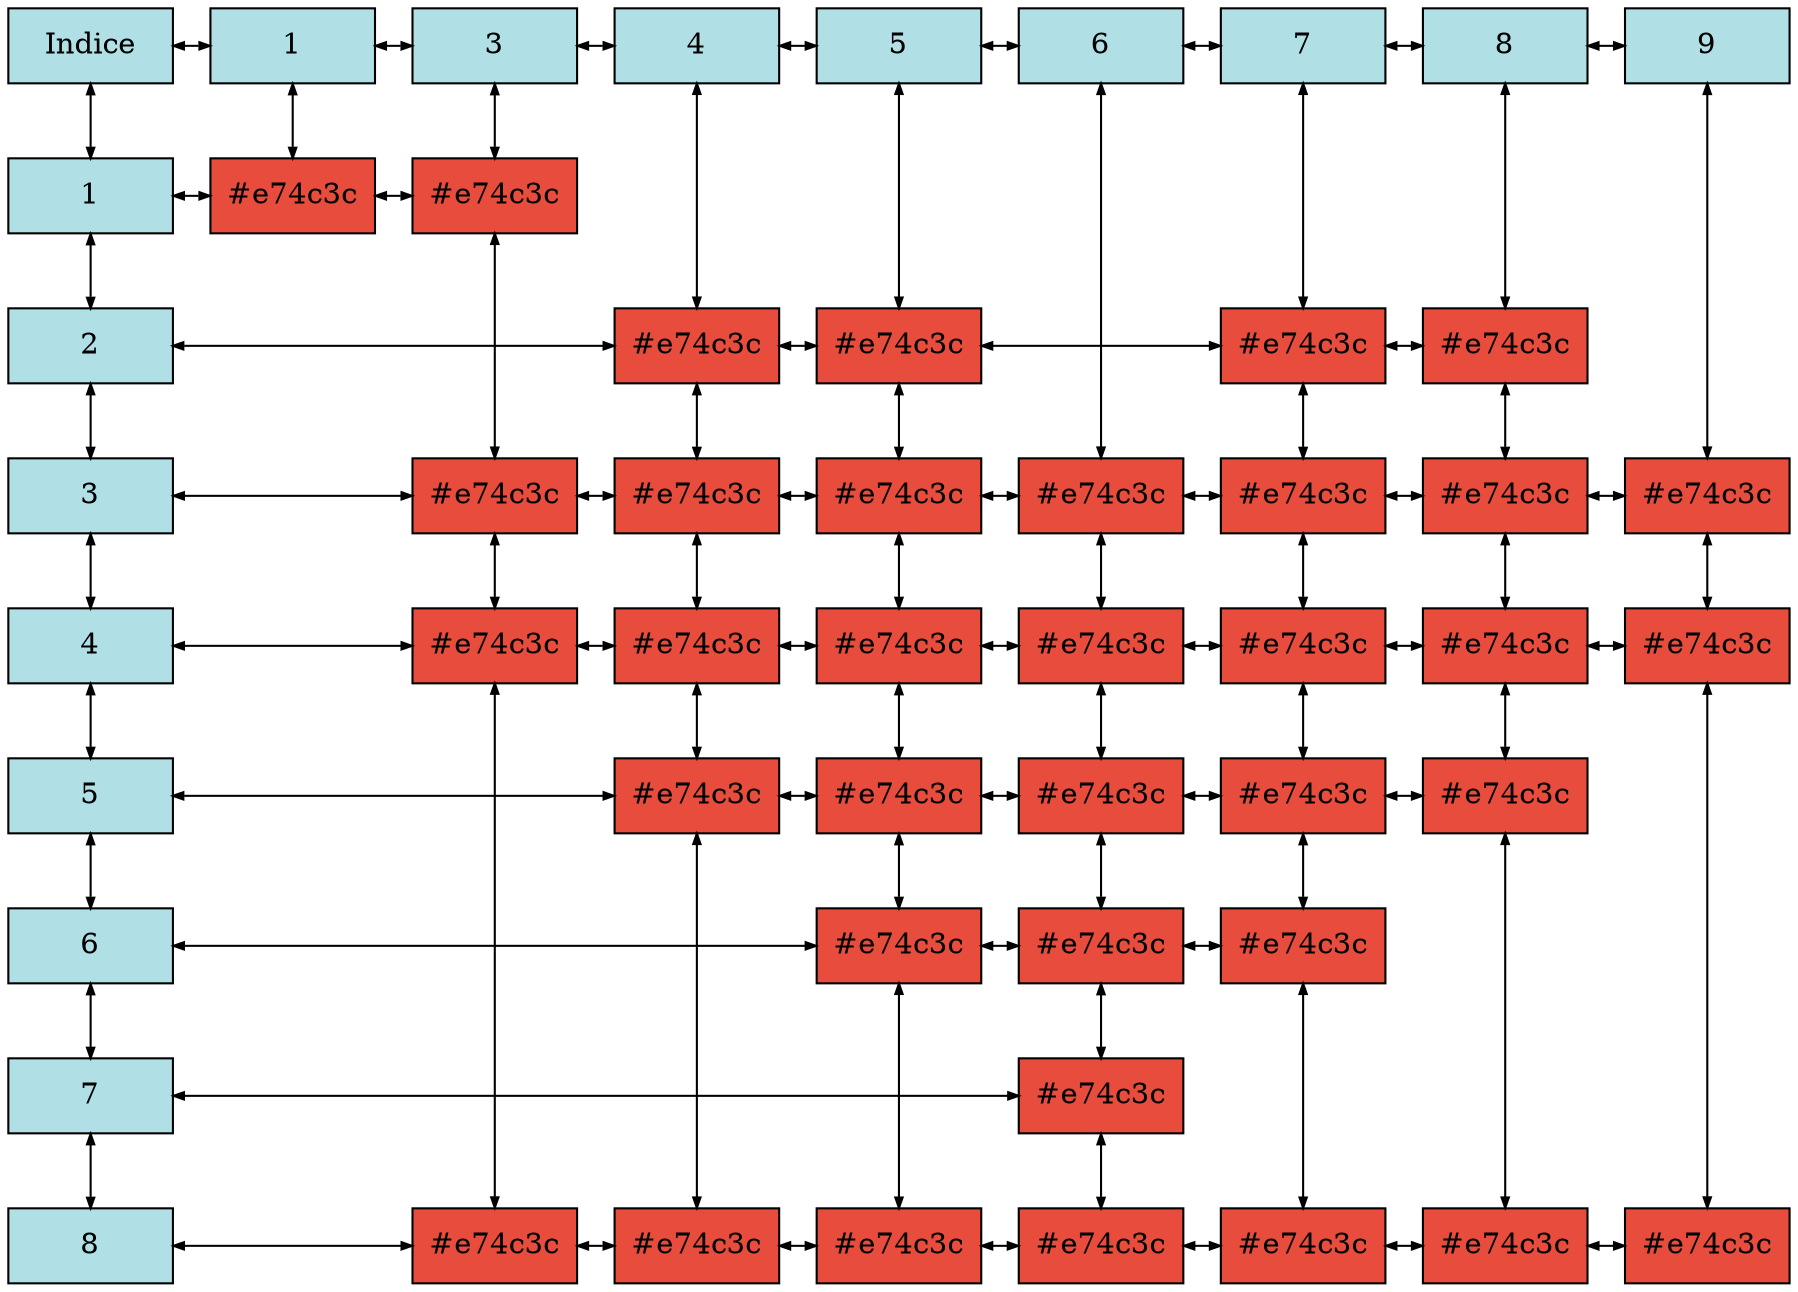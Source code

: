 digraph grafica{
	rankdir=TB;
	rank=same;
	node [shape = box, style=filled, fillcolor = powderblue];
	concentrate=true
subgraph cluster_0 {
		nodo0y0 [  label = "Indice", width = 1.1, group = 0];
		nodo0y1 [  label = "1", width=1.1, group = 0];
		nodo0y2 [  label = "2", width=1.1, group = 0];
		nodo0y3 [  label = "3", width=1.1, group = 0];
		nodo0y4 [  label = "4", width=1.1, group = 0];
		nodo0y5 [  label = "5", width=1.1, group = 0];
		nodo0y6 [  label = "6", width=1.1, group = 0];
		nodo0y7 [  label = "7", width=1.1, group = 0];
		nodo0y8 [  label = "8", width=1.1, group = 0];

		color=white;
}
subgraph cluster_1 {
		nodo1y0 [  label = "1", width=1.1, group = 1];
		nodo1y1 [ label = "#e74c3c" fillcolor="#e74c3c", width = 1.1, group = 1];

		color=white;
}
subgraph cluster_3 {
		nodo3y0 [  label = "3", width=1.1, group = 3];
		nodo3y1 [ label = "#e74c3c" fillcolor="#e74c3c", width = 1.1, group = 3];
		nodo3y3 [ label = "#e74c3c" fillcolor="#e74c3c", width = 1.1, group = 3];
		nodo3y4 [ label = "#e74c3c" fillcolor="#e74c3c", width = 1.1, group = 3];
		nodo3y8 [ label = "#e74c3c" fillcolor="#e74c3c", width = 1.1, group = 3];

		color=white;
}
subgraph cluster_4 {
		nodo4y0 [  label = "4", width=1.1, group = 4];
		nodo4y2 [ label = "#e74c3c" fillcolor="#e74c3c", width = 1.1, group = 4];
		nodo4y3 [ label = "#e74c3c" fillcolor="#e74c3c", width = 1.1, group = 4];
		nodo4y4 [ label = "#e74c3c" fillcolor="#e74c3c", width = 1.1, group = 4];
		nodo4y5 [ label = "#e74c3c" fillcolor="#e74c3c", width = 1.1, group = 4];
		nodo4y8 [ label = "#e74c3c" fillcolor="#e74c3c", width = 1.1, group = 4];

		color=white;
}
subgraph cluster_5 {
		nodo5y0 [  label = "5", width=1.1, group = 5];
		nodo5y2 [ label = "#e74c3c" fillcolor="#e74c3c", width = 1.1, group = 5];
		nodo5y3 [ label = "#e74c3c" fillcolor="#e74c3c", width = 1.1, group = 5];
		nodo5y4 [ label = "#e74c3c" fillcolor="#e74c3c", width = 1.1, group = 5];
		nodo5y5 [ label = "#e74c3c" fillcolor="#e74c3c", width = 1.1, group = 5];
		nodo5y6 [ label = "#e74c3c" fillcolor="#e74c3c", width = 1.1, group = 5];
		nodo5y8 [ label = "#e74c3c" fillcolor="#e74c3c", width = 1.1, group = 5];

		color=white;
}
subgraph cluster_6 {
		nodo6y0 [  label = "6", width=1.1, group = 6];
		nodo6y3 [ label = "#e74c3c" fillcolor="#e74c3c", width = 1.1, group = 6];
		nodo6y4 [ label = "#e74c3c" fillcolor="#e74c3c", width = 1.1, group = 6];
		nodo6y5 [ label = "#e74c3c" fillcolor="#e74c3c", width = 1.1, group = 6];
		nodo6y6 [ label = "#e74c3c" fillcolor="#e74c3c", width = 1.1, group = 6];
		nodo6y7 [ label = "#e74c3c" fillcolor="#e74c3c", width = 1.1, group = 6];
		nodo6y8 [ label = "#e74c3c" fillcolor="#e74c3c", width = 1.1, group = 6];

		color=white;
}
subgraph cluster_7 {
		nodo7y0 [  label = "7", width=1.1, group = 7];
		nodo7y2 [ label = "#e74c3c" fillcolor="#e74c3c", width = 1.1, group = 7];
		nodo7y3 [ label = "#e74c3c" fillcolor="#e74c3c", width = 1.1, group = 7];
		nodo7y4 [ label = "#e74c3c" fillcolor="#e74c3c", width = 1.1, group = 7];
		nodo7y5 [ label = "#e74c3c" fillcolor="#e74c3c", width = 1.1, group = 7];
		nodo7y6 [ label = "#e74c3c" fillcolor="#e74c3c", width = 1.1, group = 7];
		nodo7y8 [ label = "#e74c3c" fillcolor="#e74c3c", width = 1.1, group = 7];

		color=white;
}
subgraph cluster_8 {
		nodo8y0 [  label = "8", width=1.1, group = 8];
		nodo8y2 [ label = "#e74c3c" fillcolor="#e74c3c", width = 1.1, group = 8];
		nodo8y3 [ label = "#e74c3c" fillcolor="#e74c3c", width = 1.1, group = 8];
		nodo8y4 [ label = "#e74c3c" fillcolor="#e74c3c", width = 1.1, group = 8];
		nodo8y5 [ label = "#e74c3c" fillcolor="#e74c3c", width = 1.1, group = 8];
		nodo8y8 [ label = "#e74c3c" fillcolor="#e74c3c", width = 1.1, group = 8];

		color=white;
}
subgraph cluster_9 {
		nodo9y0 [  label = "9", width=1.1, group = 9];
		nodo9y3 [ label = "#e74c3c" fillcolor="#e74c3c", width = 1.1, group = 9];
		nodo9y4 [ label = "#e74c3c" fillcolor="#e74c3c", width = 1.1, group = 9];
		nodo9y8 [ label = "#e74c3c" fillcolor="#e74c3c", width = 1.1, group = 9];

		color=white;
}


		//Conexiones de las columnas
		edge [dir = both, arrowsize=.5]
		nodo0y0 -> nodo0y1 -> nodo0y2 -> nodo0y3 -> nodo0y4 -> nodo0y5 -> nodo0y6 -> nodo0y7 -> nodo0y8;
		nodo1y0 -> nodo1y1;
		nodo3y0 -> nodo3y1 -> nodo3y3 -> nodo3y4 -> nodo3y8;
		nodo4y0 -> nodo4y2 -> nodo4y3 -> nodo4y4 -> nodo4y5 -> nodo4y8;
		nodo5y0 -> nodo5y2 -> nodo5y3 -> nodo5y4 -> nodo5y5 -> nodo5y6 -> nodo5y8;
		nodo6y0 -> nodo6y3 -> nodo6y4 -> nodo6y5 -> nodo6y6 -> nodo6y7 -> nodo6y8;
		nodo7y0 -> nodo7y2 -> nodo7y3 -> nodo7y4 -> nodo7y5 -> nodo7y6 -> nodo7y8;
		nodo8y0 -> nodo8y2 -> nodo8y3 -> nodo8y4 -> nodo8y5 -> nodo8y8;
		nodo9y0 -> nodo9y3 -> nodo9y4 -> nodo9y8;


		//Conexiones de las filas
		rank = same {nodo0y0 -> nodo1y0 -> nodo3y0 -> nodo4y0 -> nodo5y0 -> nodo6y0 -> nodo7y0 -> nodo8y0 -> nodo9y0}
		rank = same {nodo0y1 -> nodo1y1 -> nodo3y1}
		rank = same {nodo0y2 -> nodo4y2 -> nodo5y2 -> nodo7y2 -> nodo8y2}
		rank = same {nodo0y3 -> nodo3y3 -> nodo4y3 -> nodo5y3 -> nodo6y3 -> nodo7y3 -> nodo8y3 -> nodo9y3}
		rank = same {nodo0y4 -> nodo3y4 -> nodo4y4 -> nodo5y4 -> nodo6y4 -> nodo7y4 -> nodo8y4 -> nodo9y4}
		rank = same {nodo0y5 -> nodo4y5 -> nodo5y5 -> nodo6y5 -> nodo7y5 -> nodo8y5}
		rank = same {nodo0y6 -> nodo5y6 -> nodo6y6 -> nodo7y6}
		rank = same {nodo0y7 -> nodo6y7}
		rank = same {nodo0y8 -> nodo3y8 -> nodo4y8 -> nodo5y8 -> nodo6y8 -> nodo7y8 -> nodo8y8 -> nodo9y8}
	}
